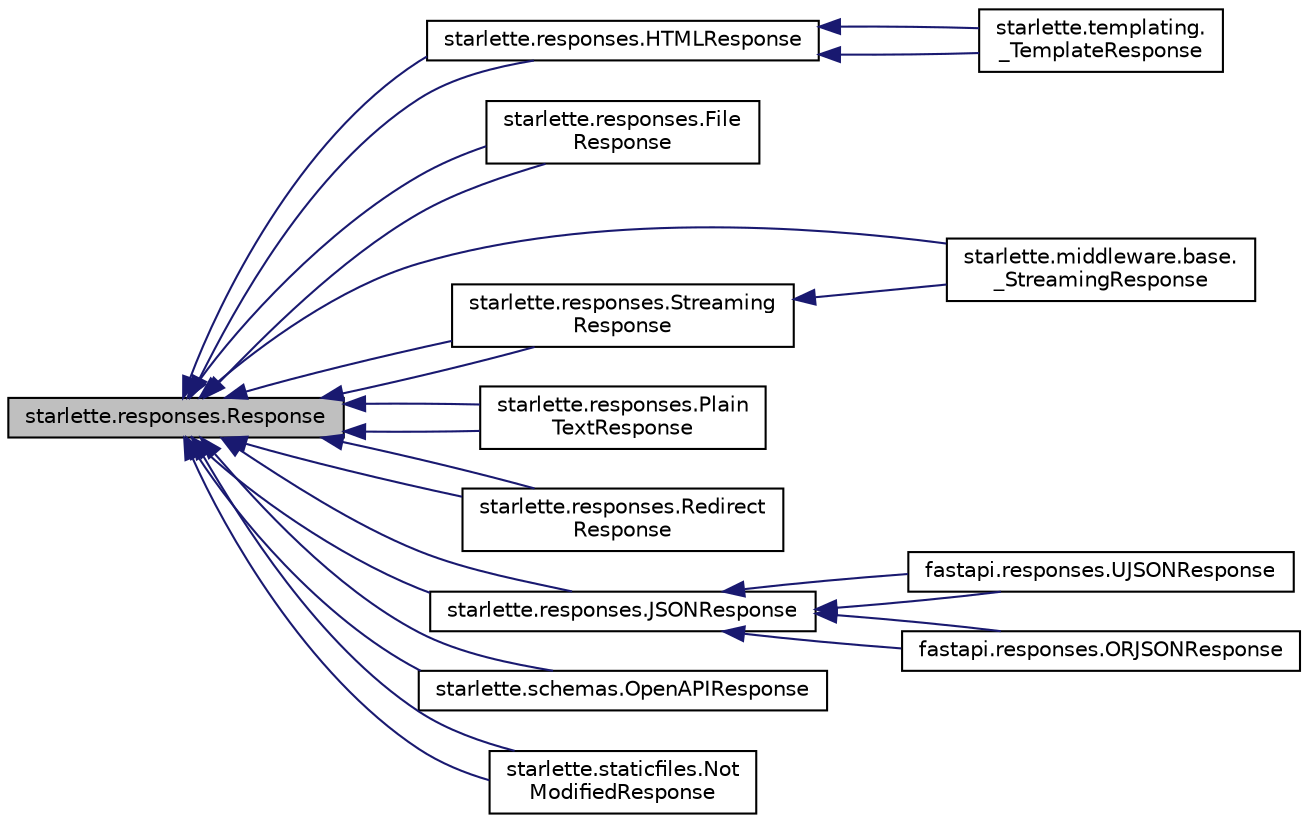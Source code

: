 digraph "starlette.responses.Response"
{
 // LATEX_PDF_SIZE
  edge [fontname="Helvetica",fontsize="10",labelfontname="Helvetica",labelfontsize="10"];
  node [fontname="Helvetica",fontsize="10",shape=record];
  rankdir="LR";
  Node1 [label="starlette.responses.Response",height=0.2,width=0.4,color="black", fillcolor="grey75", style="filled", fontcolor="black",tooltip=" "];
  Node1 -> Node2 [dir="back",color="midnightblue",fontsize="10",style="solid",fontname="Helvetica"];
  Node2 [label="starlette.middleware.base.\l_StreamingResponse",height=0.2,width=0.4,color="black", fillcolor="white", style="filled",URL="$classstarlette_1_1middleware_1_1base_1_1__StreamingResponse.html",tooltip=" "];
  Node1 -> Node3 [dir="back",color="midnightblue",fontsize="10",style="solid",fontname="Helvetica"];
  Node3 [label="starlette.responses.File\lResponse",height=0.2,width=0.4,color="black", fillcolor="white", style="filled",URL="$classstarlette_1_1responses_1_1FileResponse.html",tooltip=" "];
  Node1 -> Node3 [dir="back",color="midnightblue",fontsize="10",style="solid",fontname="Helvetica"];
  Node1 -> Node4 [dir="back",color="midnightblue",fontsize="10",style="solid",fontname="Helvetica"];
  Node4 [label="starlette.responses.HTMLResponse",height=0.2,width=0.4,color="black", fillcolor="white", style="filled",URL="$classstarlette_1_1responses_1_1HTMLResponse.html",tooltip=" "];
  Node4 -> Node5 [dir="back",color="midnightblue",fontsize="10",style="solid",fontname="Helvetica"];
  Node5 [label="starlette.templating.\l_TemplateResponse",height=0.2,width=0.4,color="black", fillcolor="white", style="filled",URL="$classstarlette_1_1templating_1_1__TemplateResponse.html",tooltip=" "];
  Node4 -> Node5 [dir="back",color="midnightblue",fontsize="10",style="solid",fontname="Helvetica"];
  Node1 -> Node4 [dir="back",color="midnightblue",fontsize="10",style="solid",fontname="Helvetica"];
  Node1 -> Node6 [dir="back",color="midnightblue",fontsize="10",style="solid",fontname="Helvetica"];
  Node6 [label="starlette.responses.JSONResponse",height=0.2,width=0.4,color="black", fillcolor="white", style="filled",URL="$classstarlette_1_1responses_1_1JSONResponse.html",tooltip=" "];
  Node6 -> Node7 [dir="back",color="midnightblue",fontsize="10",style="solid",fontname="Helvetica"];
  Node7 [label="fastapi.responses.ORJSONResponse",height=0.2,width=0.4,color="black", fillcolor="white", style="filled",URL="$classfastapi_1_1responses_1_1ORJSONResponse.html",tooltip=" "];
  Node6 -> Node7 [dir="back",color="midnightblue",fontsize="10",style="solid",fontname="Helvetica"];
  Node6 -> Node8 [dir="back",color="midnightblue",fontsize="10",style="solid",fontname="Helvetica"];
  Node8 [label="fastapi.responses.UJSONResponse",height=0.2,width=0.4,color="black", fillcolor="white", style="filled",URL="$classfastapi_1_1responses_1_1UJSONResponse.html",tooltip=" "];
  Node6 -> Node8 [dir="back",color="midnightblue",fontsize="10",style="solid",fontname="Helvetica"];
  Node1 -> Node6 [dir="back",color="midnightblue",fontsize="10",style="solid",fontname="Helvetica"];
  Node1 -> Node9 [dir="back",color="midnightblue",fontsize="10",style="solid",fontname="Helvetica"];
  Node9 [label="starlette.responses.Plain\lTextResponse",height=0.2,width=0.4,color="black", fillcolor="white", style="filled",URL="$classstarlette_1_1responses_1_1PlainTextResponse.html",tooltip=" "];
  Node1 -> Node9 [dir="back",color="midnightblue",fontsize="10",style="solid",fontname="Helvetica"];
  Node1 -> Node10 [dir="back",color="midnightblue",fontsize="10",style="solid",fontname="Helvetica"];
  Node10 [label="starlette.responses.Redirect\lResponse",height=0.2,width=0.4,color="black", fillcolor="white", style="filled",URL="$classstarlette_1_1responses_1_1RedirectResponse.html",tooltip=" "];
  Node1 -> Node10 [dir="back",color="midnightblue",fontsize="10",style="solid",fontname="Helvetica"];
  Node1 -> Node11 [dir="back",color="midnightblue",fontsize="10",style="solid",fontname="Helvetica"];
  Node11 [label="starlette.responses.Streaming\lResponse",height=0.2,width=0.4,color="black", fillcolor="white", style="filled",URL="$classstarlette_1_1responses_1_1StreamingResponse.html",tooltip=" "];
  Node11 -> Node2 [dir="back",color="midnightblue",fontsize="10",style="solid",fontname="Helvetica"];
  Node1 -> Node11 [dir="back",color="midnightblue",fontsize="10",style="solid",fontname="Helvetica"];
  Node1 -> Node12 [dir="back",color="midnightblue",fontsize="10",style="solid",fontname="Helvetica"];
  Node12 [label="starlette.schemas.OpenAPIResponse",height=0.2,width=0.4,color="black", fillcolor="white", style="filled",URL="$classstarlette_1_1schemas_1_1OpenAPIResponse.html",tooltip=" "];
  Node1 -> Node12 [dir="back",color="midnightblue",fontsize="10",style="solid",fontname="Helvetica"];
  Node1 -> Node13 [dir="back",color="midnightblue",fontsize="10",style="solid",fontname="Helvetica"];
  Node13 [label="starlette.staticfiles.Not\lModifiedResponse",height=0.2,width=0.4,color="black", fillcolor="white", style="filled",URL="$classstarlette_1_1staticfiles_1_1NotModifiedResponse.html",tooltip=" "];
  Node1 -> Node13 [dir="back",color="midnightblue",fontsize="10",style="solid",fontname="Helvetica"];
}
